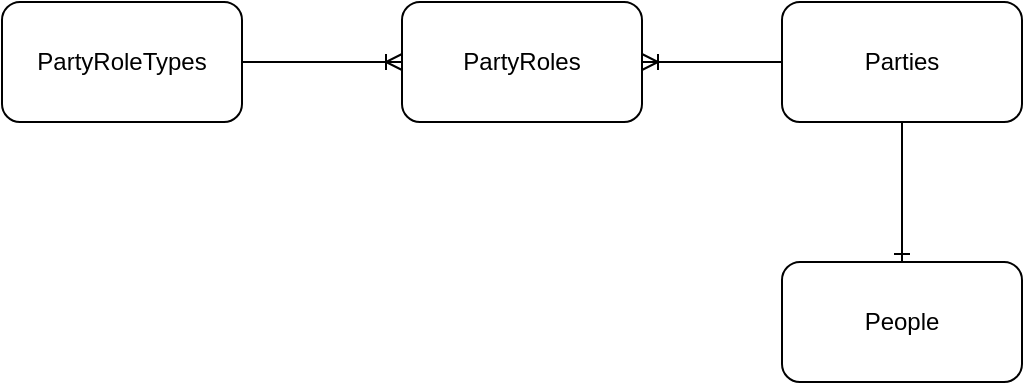 <mxfile version="24.7.17">
  <diagram name="หน้า-1" id="eM3wkwZFWWuE43s6nOiS">
    <mxGraphModel dx="2164" dy="759" grid="1" gridSize="10" guides="1" tooltips="1" connect="1" arrows="1" fold="1" page="1" pageScale="1" pageWidth="827" pageHeight="1169" math="0" shadow="0">
      <root>
        <mxCell id="0" />
        <mxCell id="1" parent="0" />
        <mxCell id="BN5Ov0yuJtXu7fKofO-b-1" value="Parties" style="rounded=1;whiteSpace=wrap;html=1;" vertex="1" parent="1">
          <mxGeometry x="320" y="180" width="120" height="60" as="geometry" />
        </mxCell>
        <mxCell id="BN5Ov0yuJtXu7fKofO-b-2" value="People" style="rounded=1;whiteSpace=wrap;html=1;" vertex="1" parent="1">
          <mxGeometry x="320" y="310" width="120" height="60" as="geometry" />
        </mxCell>
        <mxCell id="BN5Ov0yuJtXu7fKofO-b-3" value="" style="fontSize=12;html=1;endArrow=ERone;endFill=1;rounded=0;" edge="1" parent="1" source="BN5Ov0yuJtXu7fKofO-b-1" target="BN5Ov0yuJtXu7fKofO-b-2">
          <mxGeometry width="100" height="100" relative="1" as="geometry">
            <mxPoint x="520" y="330" as="sourcePoint" />
            <mxPoint x="620" y="230" as="targetPoint" />
          </mxGeometry>
        </mxCell>
        <mxCell id="BN5Ov0yuJtXu7fKofO-b-4" value="PartyRoles" style="rounded=1;whiteSpace=wrap;html=1;" vertex="1" parent="1">
          <mxGeometry x="130" y="180" width="120" height="60" as="geometry" />
        </mxCell>
        <mxCell id="BN5Ov0yuJtXu7fKofO-b-5" value="" style="fontSize=12;html=1;endArrow=ERoneToMany;rounded=0;" edge="1" parent="1" source="BN5Ov0yuJtXu7fKofO-b-1" target="BN5Ov0yuJtXu7fKofO-b-4">
          <mxGeometry width="100" height="100" relative="1" as="geometry">
            <mxPoint x="400" y="220" as="sourcePoint" />
            <mxPoint x="500" y="120" as="targetPoint" />
          </mxGeometry>
        </mxCell>
        <mxCell id="BN5Ov0yuJtXu7fKofO-b-6" value="PartyRoleTypes" style="rounded=1;whiteSpace=wrap;html=1;" vertex="1" parent="1">
          <mxGeometry x="-70" y="180" width="120" height="60" as="geometry" />
        </mxCell>
        <mxCell id="BN5Ov0yuJtXu7fKofO-b-8" value="" style="fontSize=12;html=1;endArrow=ERoneToMany;rounded=0;" edge="1" parent="1" source="BN5Ov0yuJtXu7fKofO-b-6" target="BN5Ov0yuJtXu7fKofO-b-4">
          <mxGeometry width="100" height="100" relative="1" as="geometry">
            <mxPoint x="330" y="220" as="sourcePoint" />
            <mxPoint x="260" y="220" as="targetPoint" />
          </mxGeometry>
        </mxCell>
      </root>
    </mxGraphModel>
  </diagram>
</mxfile>
